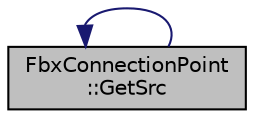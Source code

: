 digraph "FbxConnectionPoint::GetSrc"
{
  edge [fontname="Helvetica",fontsize="10",labelfontname="Helvetica",labelfontsize="10"];
  node [fontname="Helvetica",fontsize="10",shape=record];
  rankdir="LR";
  Node83 [label="FbxConnectionPoint\l::GetSrc",height=0.2,width=0.4,color="black", fillcolor="grey75", style="filled", fontcolor="black"];
  Node83 -> Node83 [dir="back",color="midnightblue",fontsize="10",style="solid",fontname="Helvetica"];
}
